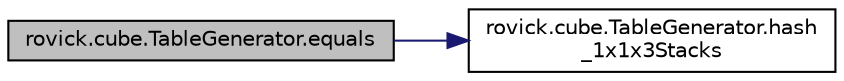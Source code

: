 digraph "rovick.cube.TableGenerator.equals"
{
  edge [fontname="Helvetica",fontsize="10",labelfontname="Helvetica",labelfontsize="10"];
  node [fontname="Helvetica",fontsize="10",shape=record];
  rankdir="LR";
  Node4 [label="rovick.cube.TableGenerator.equals",height=0.2,width=0.4,color="black", fillcolor="grey75", style="filled", fontcolor="black"];
  Node4 -> Node5 [color="midnightblue",fontsize="10",style="solid",fontname="Helvetica"];
  Node5 [label="rovick.cube.TableGenerator.hash\l_1x1x3Stacks",height=0.2,width=0.4,color="black", fillcolor="white", style="filled",URL="$classrovick_1_1cube_1_1TableGenerator.html#ae76f58845c0cf0edbfa0d0de955341a0"];
}
